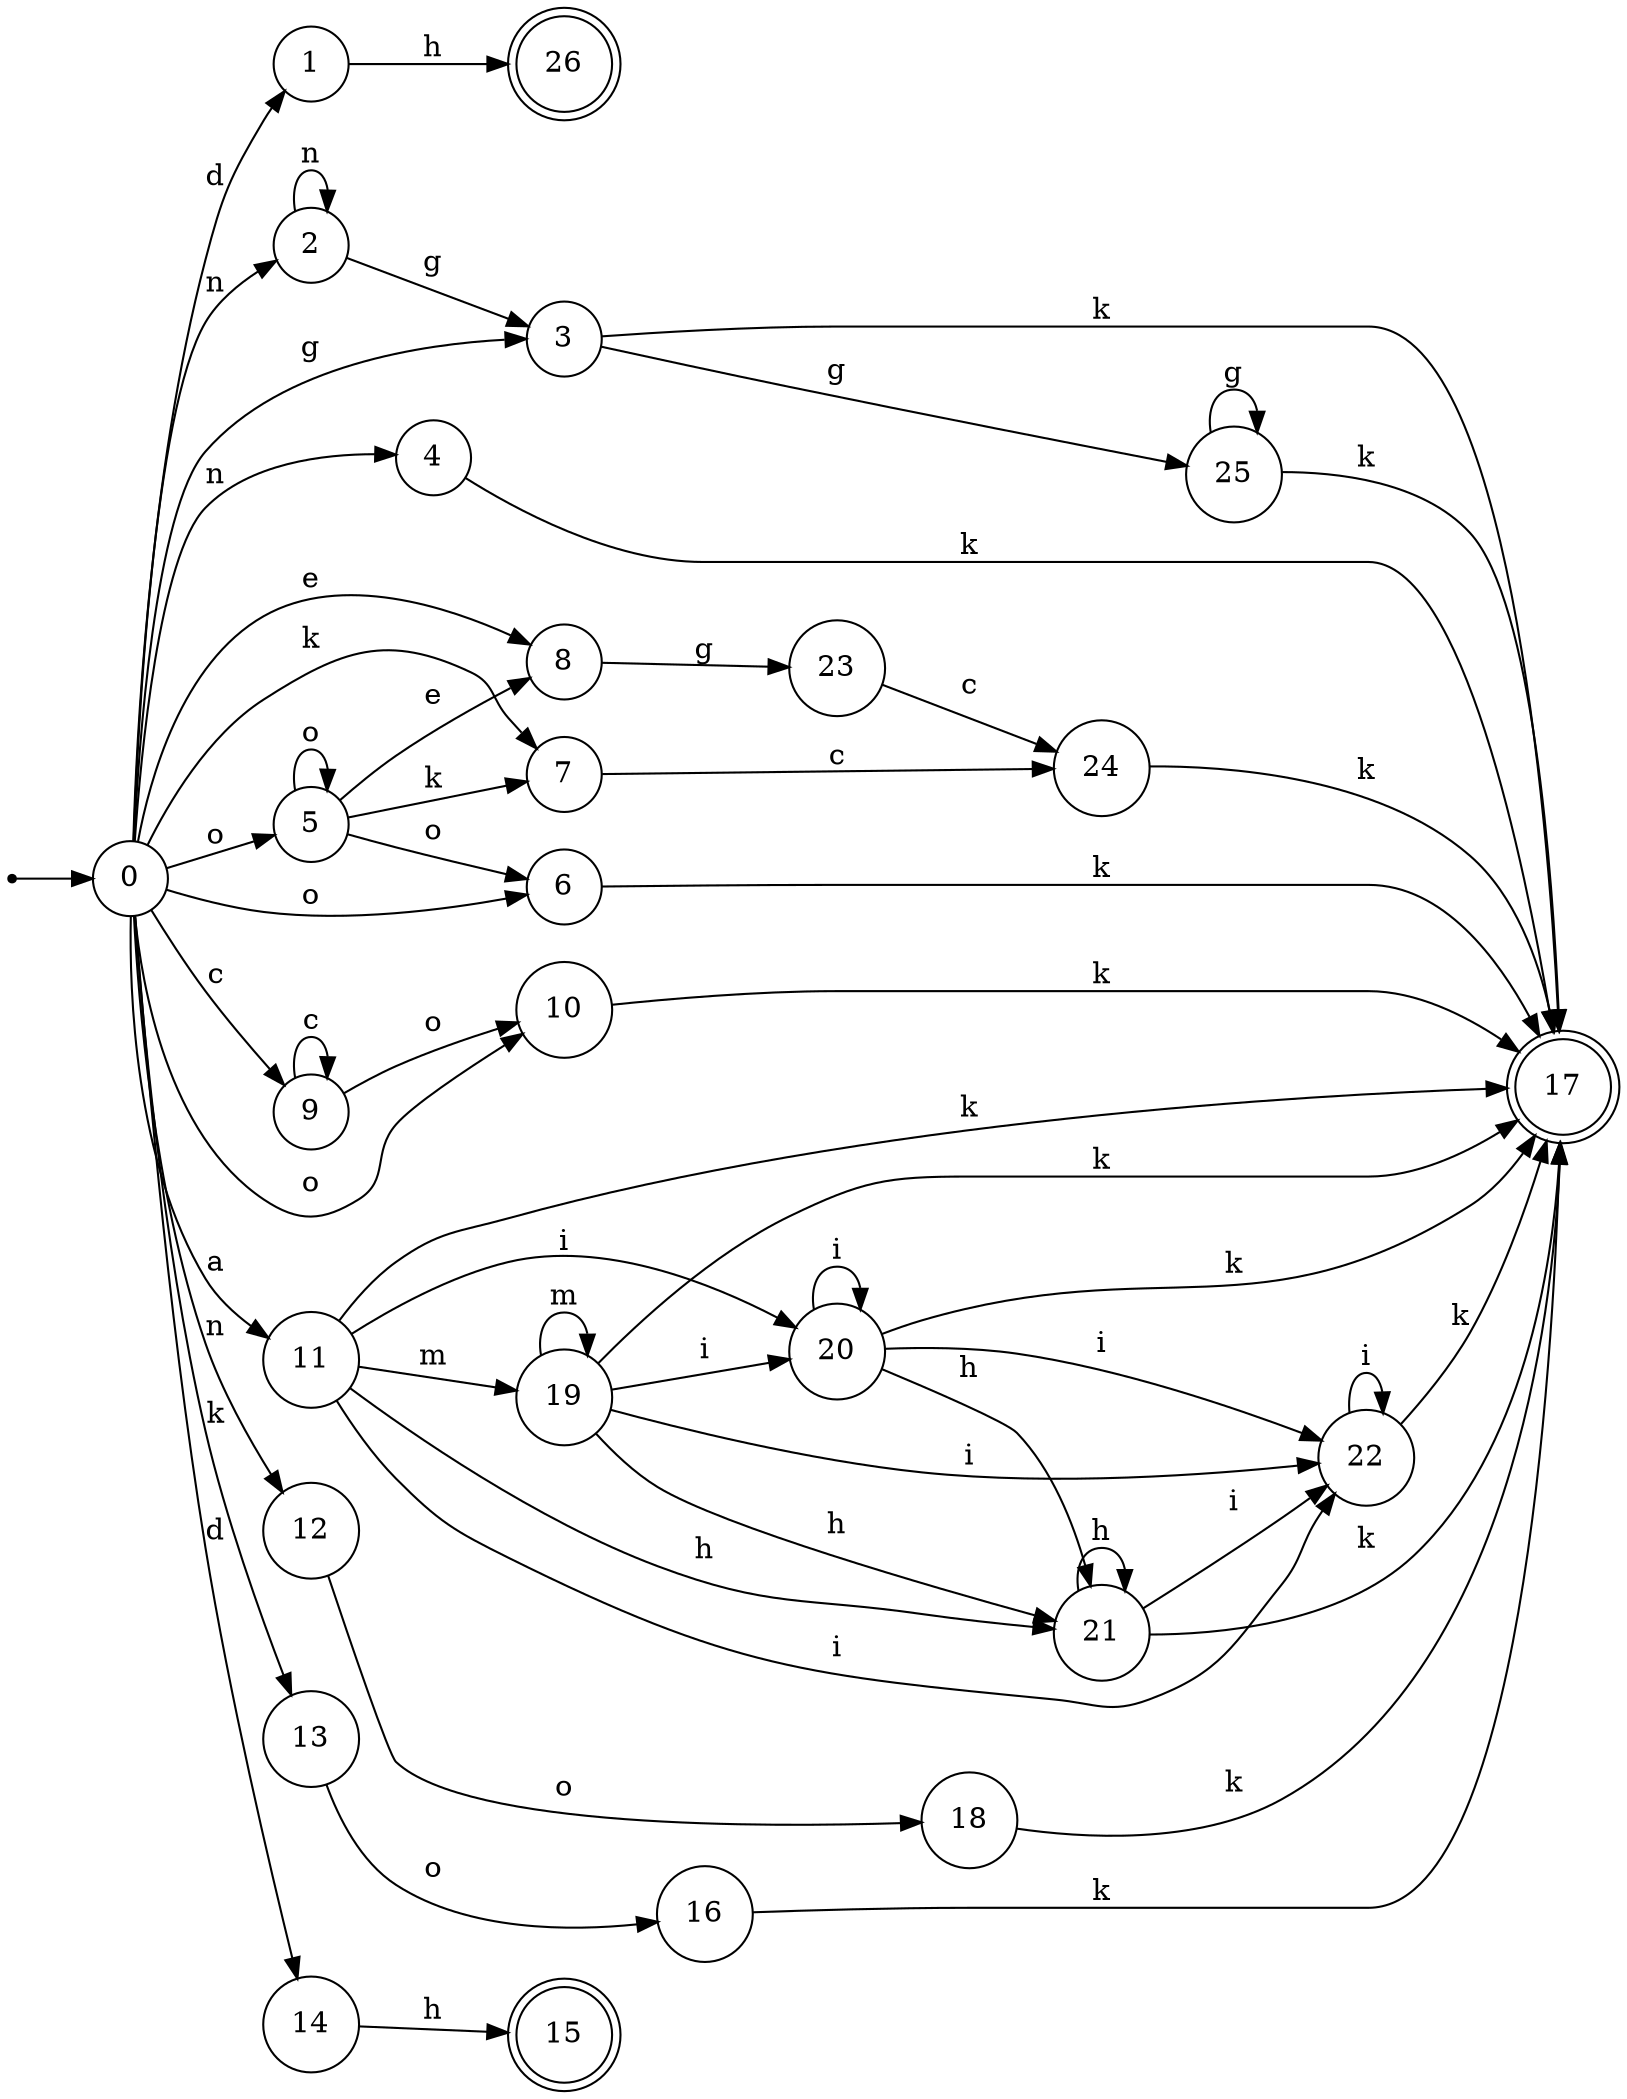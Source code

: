 digraph finite_state_machine {
rankdir=LR;
size="20,20";
node [shape = point]; "dummy0"
node [shape = circle]; "0";
"dummy0" -> "0";
node [shape = circle]; "1";
node [shape = circle]; "2";
node [shape = circle]; "3";
node [shape = circle]; "4";
node [shape = circle]; "5";
node [shape = circle]; "6";
node [shape = circle]; "7";
node [shape = circle]; "8";
node [shape = circle]; "9";
node [shape = circle]; "10";
node [shape = circle]; "11";
node [shape = circle]; "12";
node [shape = circle]; "13";
node [shape = circle]; "14";
node [shape = doublecircle]; "15";node [shape = circle]; "16";
node [shape = doublecircle]; "17";node [shape = circle]; "18";
node [shape = circle]; "19";
node [shape = circle]; "20";
node [shape = circle]; "21";
node [shape = circle]; "22";
node [shape = circle]; "23";
node [shape = circle]; "24";
node [shape = circle]; "25";
node [shape = doublecircle]; "26";"0" -> "1" [label = "d"];
 "0" -> "14" [label = "d"];
 "0" -> "2" [label = "n"];
 "0" -> "4" [label = "n"];
 "0" -> "12" [label = "n"];
 "0" -> "3" [label = "g"];
 "0" -> "10" [label = "o"];
 "0" -> "5" [label = "o"];
 "0" -> "6" [label = "o"];
 "0" -> "13" [label = "k"];
 "0" -> "7" [label = "k"];
 "0" -> "8" [label = "e"];
 "0" -> "9" [label = "c"];
 "0" -> "11" [label = "a"];
 "14" -> "15" [label = "h"];
 "13" -> "16" [label = "o"];
 "16" -> "17" [label = "k"];
 "12" -> "18" [label = "o"];
 "18" -> "17" [label = "k"];
 "11" -> "19" [label = "m"];
 "11" -> "20" [label = "i"];
 "11" -> "22" [label = "i"];
 "11" -> "21" [label = "h"];
 "11" -> "17" [label = "k"];
 "22" -> "22" [label = "i"];
 "22" -> "17" [label = "k"];
 "21" -> "21" [label = "h"];
 "21" -> "22" [label = "i"];
 "21" -> "17" [label = "k"];
 "20" -> "20" [label = "i"];
 "20" -> "22" [label = "i"];
 "20" -> "21" [label = "h"];
 "20" -> "17" [label = "k"];
 "19" -> "19" [label = "m"];
 "19" -> "20" [label = "i"];
 "19" -> "22" [label = "i"];
 "19" -> "21" [label = "h"];
 "19" -> "17" [label = "k"];
 "10" -> "17" [label = "k"];
 "9" -> "9" [label = "c"];
 "9" -> "10" [label = "o"];
 "8" -> "23" [label = "g"];
 "23" -> "24" [label = "c"];
 "24" -> "17" [label = "k"];
 "7" -> "24" [label = "c"];
 "6" -> "17" [label = "k"];
 "5" -> "5" [label = "o"];
 "5" -> "6" [label = "o"];
 "5" -> "7" [label = "k"];
 "5" -> "8" [label = "e"];
 "4" -> "17" [label = "k"];
 "3" -> "25" [label = "g"];
 "3" -> "17" [label = "k"];
 "25" -> "25" [label = "g"];
 "25" -> "17" [label = "k"];
 "2" -> "2" [label = "n"];
 "2" -> "3" [label = "g"];
 "1" -> "26" [label = "h"];
 }
